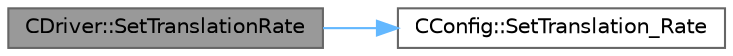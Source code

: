 digraph "CDriver::SetTranslationRate"
{
 // LATEX_PDF_SIZE
  bgcolor="transparent";
  edge [fontname=Helvetica,fontsize=10,labelfontname=Helvetica,labelfontsize=10];
  node [fontname=Helvetica,fontsize=10,shape=box,height=0.2,width=0.4];
  rankdir="LR";
  Node1 [id="Node000001",label="CDriver::SetTranslationRate",height=0.2,width=0.4,color="gray40", fillcolor="grey60", style="filled", fontcolor="black",tooltip="Set the dynamic mesh translation rates."];
  Node1 -> Node2 [id="edge1_Node000001_Node000002",color="steelblue1",style="solid",tooltip=" "];
  Node2 [id="Node000002",label="CConfig::SetTranslation_Rate",height=0.2,width=0.4,color="grey40", fillcolor="white", style="filled",URL="$classCConfig.html#a9c832adb818228f61ea0b9b0f43c018f",tooltip="Set the translational velocity of the mesh."];
}
